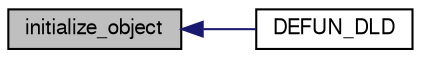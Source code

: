 digraph G
{
  edge [fontname="FreeSans",fontsize="10",labelfontname="FreeSans",labelfontsize="10"];
  node [fontname="FreeSans",fontsize="10",shape=record];
  rankdir="LR";
  Node1 [label="initialize_object",height=0.2,width=0.4,color="black", fillcolor="grey75", style="filled" fontcolor="black"];
  Node1 -> Node2 [dir="back",color="midnightblue",fontsize="10",style="solid",fontname="FreeSans"];
  Node2 [label="DEFUN_DLD",height=0.2,width=0.4,color="black", fillcolor="white", style="filled",URL="$____jhandles_____8cc.html#ac8cd8e7a299ccb95f6b5d58cfb6ec5a1"];
}
